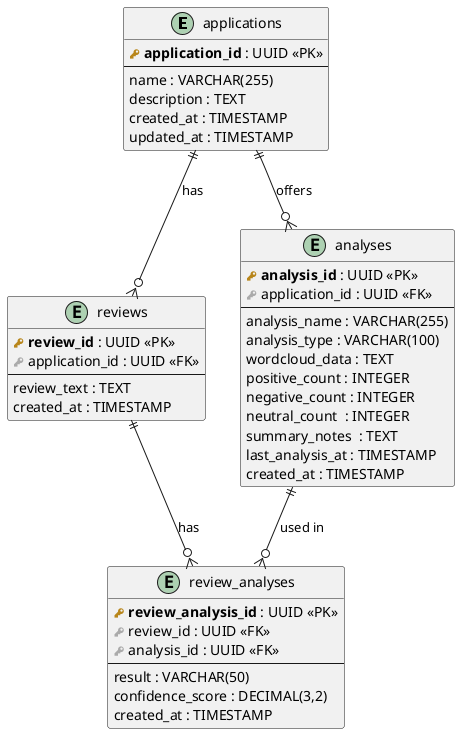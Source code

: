 @startuml ERD Analisis Review with Summary

!define pk(x) <b><color:#b8861b><&key></color> x</b>
!define fk(x) <color:#aaaaaa><&key></color> x

entity applications {
  pk(application_id) : UUID <<PK>>
  --
  name : VARCHAR(255)
  description : TEXT
  created_at : TIMESTAMP
  updated_at : TIMESTAMP
}

entity reviews {
  pk(review_id) : UUID <<PK>>
  fk(application_id) : UUID <<FK>>
  --
  review_text : TEXT
  created_at : TIMESTAMP
}

entity analyses {
  pk(analysis_id) : UUID <<PK>>
  fk(application_id) : UUID <<FK>>
  --
  analysis_name : VARCHAR(255)
  analysis_type : VARCHAR(100)
  wordcloud_data : TEXT
  positive_count : INTEGER
  negative_count : INTEGER
  neutral_count  : INTEGER
  summary_notes  : TEXT
  last_analysis_at : TIMESTAMP
  created_at : TIMESTAMP
}

entity review_analyses {
  pk(review_analysis_id) : UUID <<PK>>
  fk(review_id) : UUID <<FK>>
  fk(analysis_id) : UUID <<FK>>
  --
  result : VARCHAR(50)
  confidence_score : DECIMAL(3,2)
  created_at : TIMESTAMP
}

applications ||--o{ reviews : "has"
applications ||--o{ analyses : "offers"
reviews ||--o{ review_analyses : "has"
analyses ||--o{ review_analyses : "used in"

@enduml
